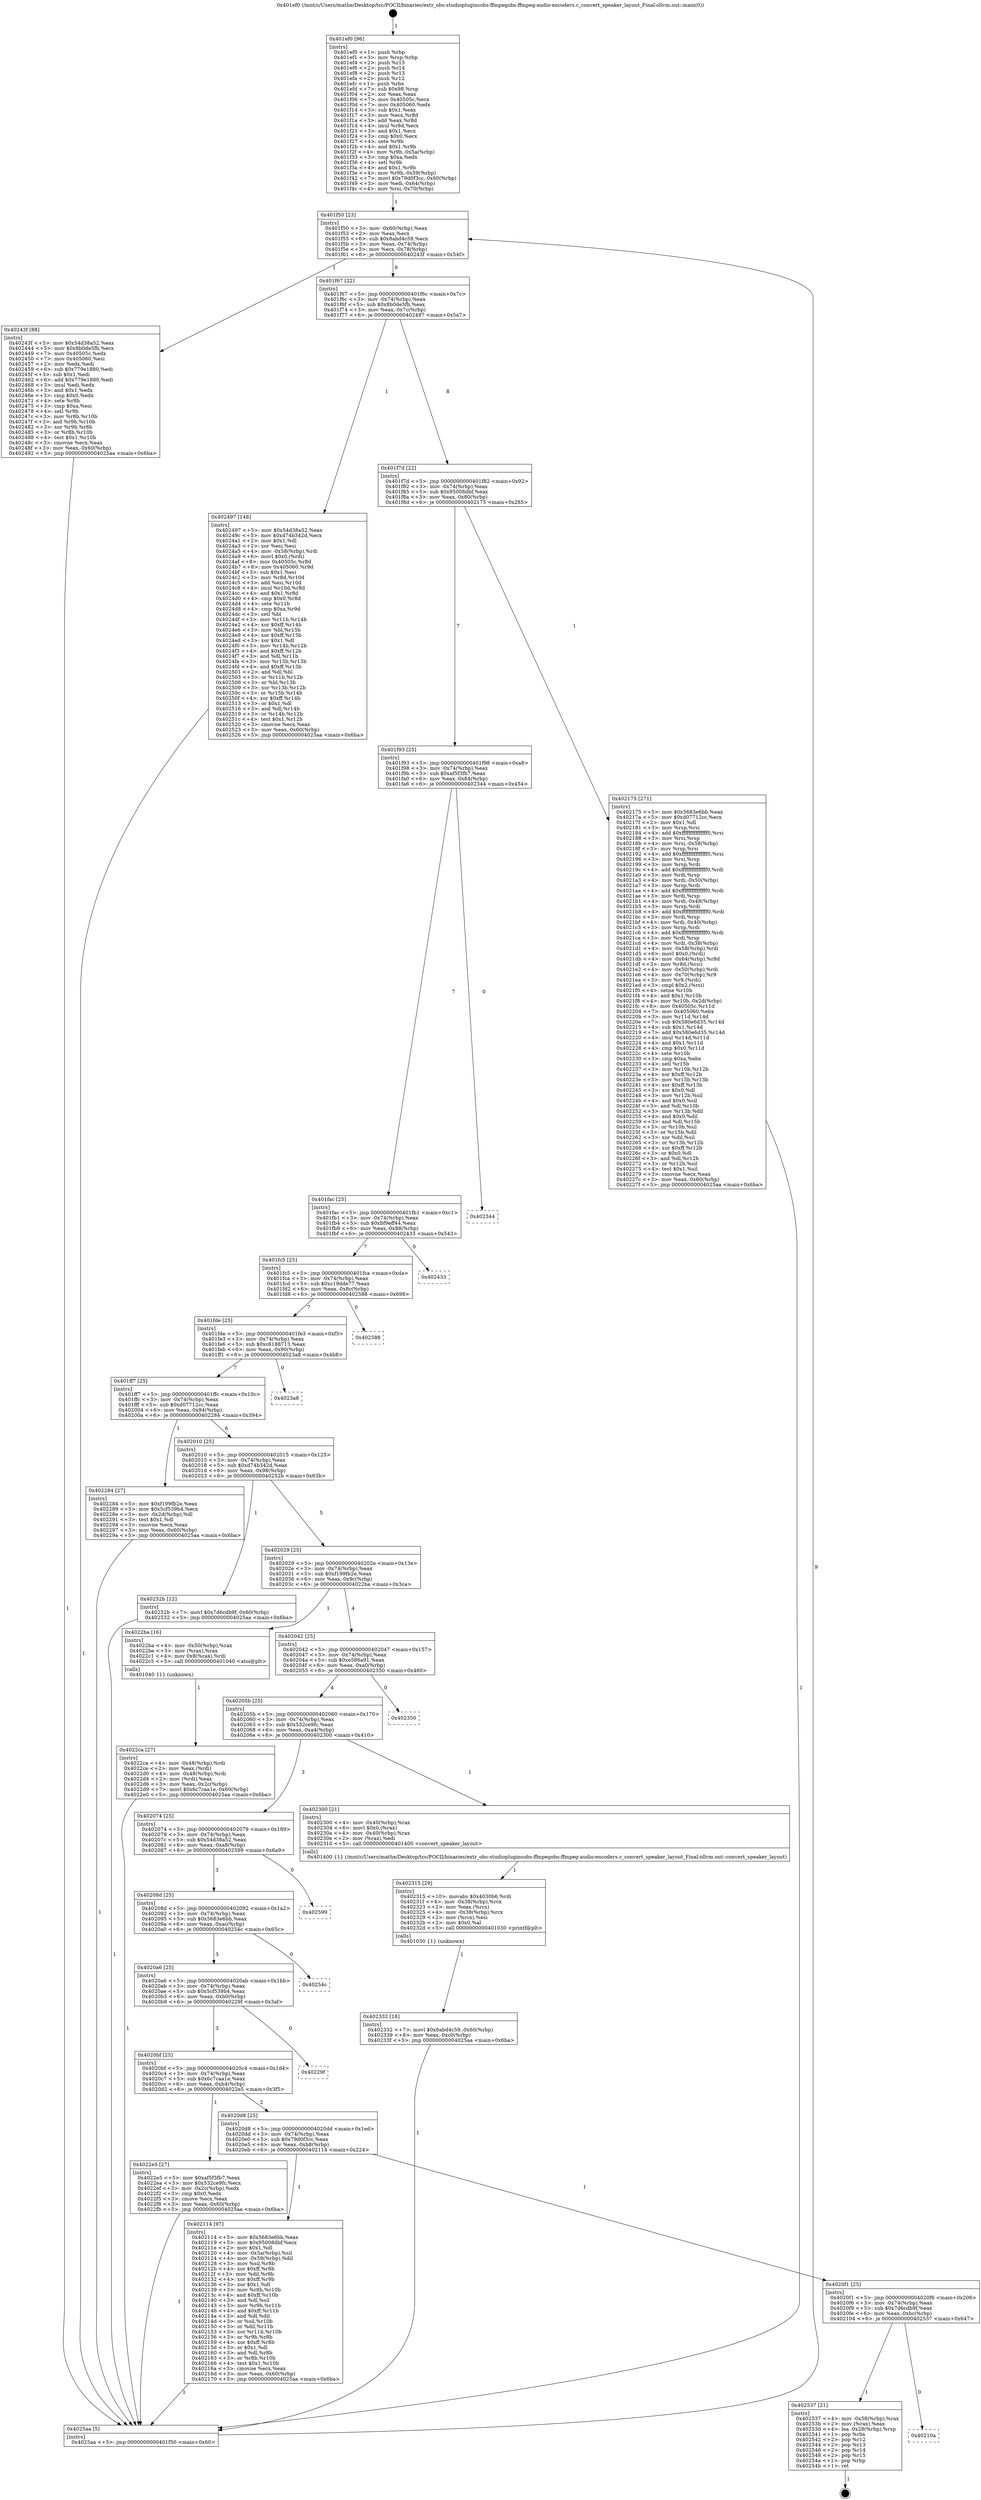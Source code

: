 digraph "0x401ef0" {
  label = "0x401ef0 (/mnt/c/Users/mathe/Desktop/tcc/POCII/binaries/extr_obs-studiopluginsobs-ffmpegobs-ffmpeg-audio-encoders.c_convert_speaker_layout_Final-ollvm.out::main(0))"
  labelloc = "t"
  node[shape=record]

  Entry [label="",width=0.3,height=0.3,shape=circle,fillcolor=black,style=filled]
  "0x401f50" [label="{
     0x401f50 [23]\l
     | [instrs]\l
     &nbsp;&nbsp;0x401f50 \<+3\>: mov -0x60(%rbp),%eax\l
     &nbsp;&nbsp;0x401f53 \<+2\>: mov %eax,%ecx\l
     &nbsp;&nbsp;0x401f55 \<+6\>: sub $0x8abd4c59,%ecx\l
     &nbsp;&nbsp;0x401f5b \<+3\>: mov %eax,-0x74(%rbp)\l
     &nbsp;&nbsp;0x401f5e \<+3\>: mov %ecx,-0x78(%rbp)\l
     &nbsp;&nbsp;0x401f61 \<+6\>: je 000000000040243f \<main+0x54f\>\l
  }"]
  "0x40243f" [label="{
     0x40243f [88]\l
     | [instrs]\l
     &nbsp;&nbsp;0x40243f \<+5\>: mov $0x54d38a52,%eax\l
     &nbsp;&nbsp;0x402444 \<+5\>: mov $0x8b0de5fb,%ecx\l
     &nbsp;&nbsp;0x402449 \<+7\>: mov 0x40505c,%edx\l
     &nbsp;&nbsp;0x402450 \<+7\>: mov 0x405060,%esi\l
     &nbsp;&nbsp;0x402457 \<+2\>: mov %edx,%edi\l
     &nbsp;&nbsp;0x402459 \<+6\>: sub $0x779e1880,%edi\l
     &nbsp;&nbsp;0x40245f \<+3\>: sub $0x1,%edi\l
     &nbsp;&nbsp;0x402462 \<+6\>: add $0x779e1880,%edi\l
     &nbsp;&nbsp;0x402468 \<+3\>: imul %edi,%edx\l
     &nbsp;&nbsp;0x40246b \<+3\>: and $0x1,%edx\l
     &nbsp;&nbsp;0x40246e \<+3\>: cmp $0x0,%edx\l
     &nbsp;&nbsp;0x402471 \<+4\>: sete %r8b\l
     &nbsp;&nbsp;0x402475 \<+3\>: cmp $0xa,%esi\l
     &nbsp;&nbsp;0x402478 \<+4\>: setl %r9b\l
     &nbsp;&nbsp;0x40247c \<+3\>: mov %r8b,%r10b\l
     &nbsp;&nbsp;0x40247f \<+3\>: and %r9b,%r10b\l
     &nbsp;&nbsp;0x402482 \<+3\>: xor %r9b,%r8b\l
     &nbsp;&nbsp;0x402485 \<+3\>: or %r8b,%r10b\l
     &nbsp;&nbsp;0x402488 \<+4\>: test $0x1,%r10b\l
     &nbsp;&nbsp;0x40248c \<+3\>: cmovne %ecx,%eax\l
     &nbsp;&nbsp;0x40248f \<+3\>: mov %eax,-0x60(%rbp)\l
     &nbsp;&nbsp;0x402492 \<+5\>: jmp 00000000004025aa \<main+0x6ba\>\l
  }"]
  "0x401f67" [label="{
     0x401f67 [22]\l
     | [instrs]\l
     &nbsp;&nbsp;0x401f67 \<+5\>: jmp 0000000000401f6c \<main+0x7c\>\l
     &nbsp;&nbsp;0x401f6c \<+3\>: mov -0x74(%rbp),%eax\l
     &nbsp;&nbsp;0x401f6f \<+5\>: sub $0x8b0de5fb,%eax\l
     &nbsp;&nbsp;0x401f74 \<+3\>: mov %eax,-0x7c(%rbp)\l
     &nbsp;&nbsp;0x401f77 \<+6\>: je 0000000000402497 \<main+0x5a7\>\l
  }"]
  Exit [label="",width=0.3,height=0.3,shape=circle,fillcolor=black,style=filled,peripheries=2]
  "0x402497" [label="{
     0x402497 [148]\l
     | [instrs]\l
     &nbsp;&nbsp;0x402497 \<+5\>: mov $0x54d38a52,%eax\l
     &nbsp;&nbsp;0x40249c \<+5\>: mov $0xd74b342d,%ecx\l
     &nbsp;&nbsp;0x4024a1 \<+2\>: mov $0x1,%dl\l
     &nbsp;&nbsp;0x4024a3 \<+2\>: xor %esi,%esi\l
     &nbsp;&nbsp;0x4024a5 \<+4\>: mov -0x58(%rbp),%rdi\l
     &nbsp;&nbsp;0x4024a9 \<+6\>: movl $0x0,(%rdi)\l
     &nbsp;&nbsp;0x4024af \<+8\>: mov 0x40505c,%r8d\l
     &nbsp;&nbsp;0x4024b7 \<+8\>: mov 0x405060,%r9d\l
     &nbsp;&nbsp;0x4024bf \<+3\>: sub $0x1,%esi\l
     &nbsp;&nbsp;0x4024c2 \<+3\>: mov %r8d,%r10d\l
     &nbsp;&nbsp;0x4024c5 \<+3\>: add %esi,%r10d\l
     &nbsp;&nbsp;0x4024c8 \<+4\>: imul %r10d,%r8d\l
     &nbsp;&nbsp;0x4024cc \<+4\>: and $0x1,%r8d\l
     &nbsp;&nbsp;0x4024d0 \<+4\>: cmp $0x0,%r8d\l
     &nbsp;&nbsp;0x4024d4 \<+4\>: sete %r11b\l
     &nbsp;&nbsp;0x4024d8 \<+4\>: cmp $0xa,%r9d\l
     &nbsp;&nbsp;0x4024dc \<+3\>: setl %bl\l
     &nbsp;&nbsp;0x4024df \<+3\>: mov %r11b,%r14b\l
     &nbsp;&nbsp;0x4024e2 \<+4\>: xor $0xff,%r14b\l
     &nbsp;&nbsp;0x4024e6 \<+3\>: mov %bl,%r15b\l
     &nbsp;&nbsp;0x4024e9 \<+4\>: xor $0xff,%r15b\l
     &nbsp;&nbsp;0x4024ed \<+3\>: xor $0x1,%dl\l
     &nbsp;&nbsp;0x4024f0 \<+3\>: mov %r14b,%r12b\l
     &nbsp;&nbsp;0x4024f3 \<+4\>: and $0xff,%r12b\l
     &nbsp;&nbsp;0x4024f7 \<+3\>: and %dl,%r11b\l
     &nbsp;&nbsp;0x4024fa \<+3\>: mov %r15b,%r13b\l
     &nbsp;&nbsp;0x4024fd \<+4\>: and $0xff,%r13b\l
     &nbsp;&nbsp;0x402501 \<+2\>: and %dl,%bl\l
     &nbsp;&nbsp;0x402503 \<+3\>: or %r11b,%r12b\l
     &nbsp;&nbsp;0x402506 \<+3\>: or %bl,%r13b\l
     &nbsp;&nbsp;0x402509 \<+3\>: xor %r13b,%r12b\l
     &nbsp;&nbsp;0x40250c \<+3\>: or %r15b,%r14b\l
     &nbsp;&nbsp;0x40250f \<+4\>: xor $0xff,%r14b\l
     &nbsp;&nbsp;0x402513 \<+3\>: or $0x1,%dl\l
     &nbsp;&nbsp;0x402516 \<+3\>: and %dl,%r14b\l
     &nbsp;&nbsp;0x402519 \<+3\>: or %r14b,%r12b\l
     &nbsp;&nbsp;0x40251c \<+4\>: test $0x1,%r12b\l
     &nbsp;&nbsp;0x402520 \<+3\>: cmovne %ecx,%eax\l
     &nbsp;&nbsp;0x402523 \<+3\>: mov %eax,-0x60(%rbp)\l
     &nbsp;&nbsp;0x402526 \<+5\>: jmp 00000000004025aa \<main+0x6ba\>\l
  }"]
  "0x401f7d" [label="{
     0x401f7d [22]\l
     | [instrs]\l
     &nbsp;&nbsp;0x401f7d \<+5\>: jmp 0000000000401f82 \<main+0x92\>\l
     &nbsp;&nbsp;0x401f82 \<+3\>: mov -0x74(%rbp),%eax\l
     &nbsp;&nbsp;0x401f85 \<+5\>: sub $0x95008dbf,%eax\l
     &nbsp;&nbsp;0x401f8a \<+3\>: mov %eax,-0x80(%rbp)\l
     &nbsp;&nbsp;0x401f8d \<+6\>: je 0000000000402175 \<main+0x285\>\l
  }"]
  "0x40210a" [label="{
     0x40210a\l
  }", style=dashed]
  "0x402175" [label="{
     0x402175 [271]\l
     | [instrs]\l
     &nbsp;&nbsp;0x402175 \<+5\>: mov $0x5683e6bb,%eax\l
     &nbsp;&nbsp;0x40217a \<+5\>: mov $0xd07712cc,%ecx\l
     &nbsp;&nbsp;0x40217f \<+2\>: mov $0x1,%dl\l
     &nbsp;&nbsp;0x402181 \<+3\>: mov %rsp,%rsi\l
     &nbsp;&nbsp;0x402184 \<+4\>: add $0xfffffffffffffff0,%rsi\l
     &nbsp;&nbsp;0x402188 \<+3\>: mov %rsi,%rsp\l
     &nbsp;&nbsp;0x40218b \<+4\>: mov %rsi,-0x58(%rbp)\l
     &nbsp;&nbsp;0x40218f \<+3\>: mov %rsp,%rsi\l
     &nbsp;&nbsp;0x402192 \<+4\>: add $0xfffffffffffffff0,%rsi\l
     &nbsp;&nbsp;0x402196 \<+3\>: mov %rsi,%rsp\l
     &nbsp;&nbsp;0x402199 \<+3\>: mov %rsp,%rdi\l
     &nbsp;&nbsp;0x40219c \<+4\>: add $0xfffffffffffffff0,%rdi\l
     &nbsp;&nbsp;0x4021a0 \<+3\>: mov %rdi,%rsp\l
     &nbsp;&nbsp;0x4021a3 \<+4\>: mov %rdi,-0x50(%rbp)\l
     &nbsp;&nbsp;0x4021a7 \<+3\>: mov %rsp,%rdi\l
     &nbsp;&nbsp;0x4021aa \<+4\>: add $0xfffffffffffffff0,%rdi\l
     &nbsp;&nbsp;0x4021ae \<+3\>: mov %rdi,%rsp\l
     &nbsp;&nbsp;0x4021b1 \<+4\>: mov %rdi,-0x48(%rbp)\l
     &nbsp;&nbsp;0x4021b5 \<+3\>: mov %rsp,%rdi\l
     &nbsp;&nbsp;0x4021b8 \<+4\>: add $0xfffffffffffffff0,%rdi\l
     &nbsp;&nbsp;0x4021bc \<+3\>: mov %rdi,%rsp\l
     &nbsp;&nbsp;0x4021bf \<+4\>: mov %rdi,-0x40(%rbp)\l
     &nbsp;&nbsp;0x4021c3 \<+3\>: mov %rsp,%rdi\l
     &nbsp;&nbsp;0x4021c6 \<+4\>: add $0xfffffffffffffff0,%rdi\l
     &nbsp;&nbsp;0x4021ca \<+3\>: mov %rdi,%rsp\l
     &nbsp;&nbsp;0x4021cd \<+4\>: mov %rdi,-0x38(%rbp)\l
     &nbsp;&nbsp;0x4021d1 \<+4\>: mov -0x58(%rbp),%rdi\l
     &nbsp;&nbsp;0x4021d5 \<+6\>: movl $0x0,(%rdi)\l
     &nbsp;&nbsp;0x4021db \<+4\>: mov -0x64(%rbp),%r8d\l
     &nbsp;&nbsp;0x4021df \<+3\>: mov %r8d,(%rsi)\l
     &nbsp;&nbsp;0x4021e2 \<+4\>: mov -0x50(%rbp),%rdi\l
     &nbsp;&nbsp;0x4021e6 \<+4\>: mov -0x70(%rbp),%r9\l
     &nbsp;&nbsp;0x4021ea \<+3\>: mov %r9,(%rdi)\l
     &nbsp;&nbsp;0x4021ed \<+3\>: cmpl $0x2,(%rsi)\l
     &nbsp;&nbsp;0x4021f0 \<+4\>: setne %r10b\l
     &nbsp;&nbsp;0x4021f4 \<+4\>: and $0x1,%r10b\l
     &nbsp;&nbsp;0x4021f8 \<+4\>: mov %r10b,-0x2d(%rbp)\l
     &nbsp;&nbsp;0x4021fc \<+8\>: mov 0x40505c,%r11d\l
     &nbsp;&nbsp;0x402204 \<+7\>: mov 0x405060,%ebx\l
     &nbsp;&nbsp;0x40220b \<+3\>: mov %r11d,%r14d\l
     &nbsp;&nbsp;0x40220e \<+7\>: sub $0x580e6d35,%r14d\l
     &nbsp;&nbsp;0x402215 \<+4\>: sub $0x1,%r14d\l
     &nbsp;&nbsp;0x402219 \<+7\>: add $0x580e6d35,%r14d\l
     &nbsp;&nbsp;0x402220 \<+4\>: imul %r14d,%r11d\l
     &nbsp;&nbsp;0x402224 \<+4\>: and $0x1,%r11d\l
     &nbsp;&nbsp;0x402228 \<+4\>: cmp $0x0,%r11d\l
     &nbsp;&nbsp;0x40222c \<+4\>: sete %r10b\l
     &nbsp;&nbsp;0x402230 \<+3\>: cmp $0xa,%ebx\l
     &nbsp;&nbsp;0x402233 \<+4\>: setl %r15b\l
     &nbsp;&nbsp;0x402237 \<+3\>: mov %r10b,%r12b\l
     &nbsp;&nbsp;0x40223a \<+4\>: xor $0xff,%r12b\l
     &nbsp;&nbsp;0x40223e \<+3\>: mov %r15b,%r13b\l
     &nbsp;&nbsp;0x402241 \<+4\>: xor $0xff,%r13b\l
     &nbsp;&nbsp;0x402245 \<+3\>: xor $0x0,%dl\l
     &nbsp;&nbsp;0x402248 \<+3\>: mov %r12b,%sil\l
     &nbsp;&nbsp;0x40224b \<+4\>: and $0x0,%sil\l
     &nbsp;&nbsp;0x40224f \<+3\>: and %dl,%r10b\l
     &nbsp;&nbsp;0x402252 \<+3\>: mov %r13b,%dil\l
     &nbsp;&nbsp;0x402255 \<+4\>: and $0x0,%dil\l
     &nbsp;&nbsp;0x402259 \<+3\>: and %dl,%r15b\l
     &nbsp;&nbsp;0x40225c \<+3\>: or %r10b,%sil\l
     &nbsp;&nbsp;0x40225f \<+3\>: or %r15b,%dil\l
     &nbsp;&nbsp;0x402262 \<+3\>: xor %dil,%sil\l
     &nbsp;&nbsp;0x402265 \<+3\>: or %r13b,%r12b\l
     &nbsp;&nbsp;0x402268 \<+4\>: xor $0xff,%r12b\l
     &nbsp;&nbsp;0x40226c \<+3\>: or $0x0,%dl\l
     &nbsp;&nbsp;0x40226f \<+3\>: and %dl,%r12b\l
     &nbsp;&nbsp;0x402272 \<+3\>: or %r12b,%sil\l
     &nbsp;&nbsp;0x402275 \<+4\>: test $0x1,%sil\l
     &nbsp;&nbsp;0x402279 \<+3\>: cmovne %ecx,%eax\l
     &nbsp;&nbsp;0x40227c \<+3\>: mov %eax,-0x60(%rbp)\l
     &nbsp;&nbsp;0x40227f \<+5\>: jmp 00000000004025aa \<main+0x6ba\>\l
  }"]
  "0x401f93" [label="{
     0x401f93 [25]\l
     | [instrs]\l
     &nbsp;&nbsp;0x401f93 \<+5\>: jmp 0000000000401f98 \<main+0xa8\>\l
     &nbsp;&nbsp;0x401f98 \<+3\>: mov -0x74(%rbp),%eax\l
     &nbsp;&nbsp;0x401f9b \<+5\>: sub $0xaf5f3fb7,%eax\l
     &nbsp;&nbsp;0x401fa0 \<+6\>: mov %eax,-0x84(%rbp)\l
     &nbsp;&nbsp;0x401fa6 \<+6\>: je 0000000000402344 \<main+0x454\>\l
  }"]
  "0x402537" [label="{
     0x402537 [21]\l
     | [instrs]\l
     &nbsp;&nbsp;0x402537 \<+4\>: mov -0x58(%rbp),%rax\l
     &nbsp;&nbsp;0x40253b \<+2\>: mov (%rax),%eax\l
     &nbsp;&nbsp;0x40253d \<+4\>: lea -0x28(%rbp),%rsp\l
     &nbsp;&nbsp;0x402541 \<+1\>: pop %rbx\l
     &nbsp;&nbsp;0x402542 \<+2\>: pop %r12\l
     &nbsp;&nbsp;0x402544 \<+2\>: pop %r13\l
     &nbsp;&nbsp;0x402546 \<+2\>: pop %r14\l
     &nbsp;&nbsp;0x402548 \<+2\>: pop %r15\l
     &nbsp;&nbsp;0x40254a \<+1\>: pop %rbp\l
     &nbsp;&nbsp;0x40254b \<+1\>: ret\l
  }"]
  "0x402344" [label="{
     0x402344\l
  }", style=dashed]
  "0x401fac" [label="{
     0x401fac [25]\l
     | [instrs]\l
     &nbsp;&nbsp;0x401fac \<+5\>: jmp 0000000000401fb1 \<main+0xc1\>\l
     &nbsp;&nbsp;0x401fb1 \<+3\>: mov -0x74(%rbp),%eax\l
     &nbsp;&nbsp;0x401fb4 \<+5\>: sub $0xbf9eff44,%eax\l
     &nbsp;&nbsp;0x401fb9 \<+6\>: mov %eax,-0x88(%rbp)\l
     &nbsp;&nbsp;0x401fbf \<+6\>: je 0000000000402433 \<main+0x543\>\l
  }"]
  "0x402332" [label="{
     0x402332 [18]\l
     | [instrs]\l
     &nbsp;&nbsp;0x402332 \<+7\>: movl $0x8abd4c59,-0x60(%rbp)\l
     &nbsp;&nbsp;0x402339 \<+6\>: mov %eax,-0xc0(%rbp)\l
     &nbsp;&nbsp;0x40233f \<+5\>: jmp 00000000004025aa \<main+0x6ba\>\l
  }"]
  "0x402433" [label="{
     0x402433\l
  }", style=dashed]
  "0x401fc5" [label="{
     0x401fc5 [25]\l
     | [instrs]\l
     &nbsp;&nbsp;0x401fc5 \<+5\>: jmp 0000000000401fca \<main+0xda\>\l
     &nbsp;&nbsp;0x401fca \<+3\>: mov -0x74(%rbp),%eax\l
     &nbsp;&nbsp;0x401fcd \<+5\>: sub $0xc19dde77,%eax\l
     &nbsp;&nbsp;0x401fd2 \<+6\>: mov %eax,-0x8c(%rbp)\l
     &nbsp;&nbsp;0x401fd8 \<+6\>: je 0000000000402588 \<main+0x698\>\l
  }"]
  "0x402315" [label="{
     0x402315 [29]\l
     | [instrs]\l
     &nbsp;&nbsp;0x402315 \<+10\>: movabs $0x4030b6,%rdi\l
     &nbsp;&nbsp;0x40231f \<+4\>: mov -0x38(%rbp),%rcx\l
     &nbsp;&nbsp;0x402323 \<+2\>: mov %eax,(%rcx)\l
     &nbsp;&nbsp;0x402325 \<+4\>: mov -0x38(%rbp),%rcx\l
     &nbsp;&nbsp;0x402329 \<+2\>: mov (%rcx),%esi\l
     &nbsp;&nbsp;0x40232b \<+2\>: mov $0x0,%al\l
     &nbsp;&nbsp;0x40232d \<+5\>: call 0000000000401030 \<printf@plt\>\l
     | [calls]\l
     &nbsp;&nbsp;0x401030 \{1\} (unknown)\l
  }"]
  "0x402588" [label="{
     0x402588\l
  }", style=dashed]
  "0x401fde" [label="{
     0x401fde [25]\l
     | [instrs]\l
     &nbsp;&nbsp;0x401fde \<+5\>: jmp 0000000000401fe3 \<main+0xf3\>\l
     &nbsp;&nbsp;0x401fe3 \<+3\>: mov -0x74(%rbp),%eax\l
     &nbsp;&nbsp;0x401fe6 \<+5\>: sub $0xc6188713,%eax\l
     &nbsp;&nbsp;0x401feb \<+6\>: mov %eax,-0x90(%rbp)\l
     &nbsp;&nbsp;0x401ff1 \<+6\>: je 00000000004023a8 \<main+0x4b8\>\l
  }"]
  "0x4022ca" [label="{
     0x4022ca [27]\l
     | [instrs]\l
     &nbsp;&nbsp;0x4022ca \<+4\>: mov -0x48(%rbp),%rdi\l
     &nbsp;&nbsp;0x4022ce \<+2\>: mov %eax,(%rdi)\l
     &nbsp;&nbsp;0x4022d0 \<+4\>: mov -0x48(%rbp),%rdi\l
     &nbsp;&nbsp;0x4022d4 \<+2\>: mov (%rdi),%eax\l
     &nbsp;&nbsp;0x4022d6 \<+3\>: mov %eax,-0x2c(%rbp)\l
     &nbsp;&nbsp;0x4022d9 \<+7\>: movl $0x6c7caa1e,-0x60(%rbp)\l
     &nbsp;&nbsp;0x4022e0 \<+5\>: jmp 00000000004025aa \<main+0x6ba\>\l
  }"]
  "0x4023a8" [label="{
     0x4023a8\l
  }", style=dashed]
  "0x401ff7" [label="{
     0x401ff7 [25]\l
     | [instrs]\l
     &nbsp;&nbsp;0x401ff7 \<+5\>: jmp 0000000000401ffc \<main+0x10c\>\l
     &nbsp;&nbsp;0x401ffc \<+3\>: mov -0x74(%rbp),%eax\l
     &nbsp;&nbsp;0x401fff \<+5\>: sub $0xd07712cc,%eax\l
     &nbsp;&nbsp;0x402004 \<+6\>: mov %eax,-0x94(%rbp)\l
     &nbsp;&nbsp;0x40200a \<+6\>: je 0000000000402284 \<main+0x394\>\l
  }"]
  "0x401ef0" [label="{
     0x401ef0 [96]\l
     | [instrs]\l
     &nbsp;&nbsp;0x401ef0 \<+1\>: push %rbp\l
     &nbsp;&nbsp;0x401ef1 \<+3\>: mov %rsp,%rbp\l
     &nbsp;&nbsp;0x401ef4 \<+2\>: push %r15\l
     &nbsp;&nbsp;0x401ef6 \<+2\>: push %r14\l
     &nbsp;&nbsp;0x401ef8 \<+2\>: push %r13\l
     &nbsp;&nbsp;0x401efa \<+2\>: push %r12\l
     &nbsp;&nbsp;0x401efc \<+1\>: push %rbx\l
     &nbsp;&nbsp;0x401efd \<+7\>: sub $0x98,%rsp\l
     &nbsp;&nbsp;0x401f04 \<+2\>: xor %eax,%eax\l
     &nbsp;&nbsp;0x401f06 \<+7\>: mov 0x40505c,%ecx\l
     &nbsp;&nbsp;0x401f0d \<+7\>: mov 0x405060,%edx\l
     &nbsp;&nbsp;0x401f14 \<+3\>: sub $0x1,%eax\l
     &nbsp;&nbsp;0x401f17 \<+3\>: mov %ecx,%r8d\l
     &nbsp;&nbsp;0x401f1a \<+3\>: add %eax,%r8d\l
     &nbsp;&nbsp;0x401f1d \<+4\>: imul %r8d,%ecx\l
     &nbsp;&nbsp;0x401f21 \<+3\>: and $0x1,%ecx\l
     &nbsp;&nbsp;0x401f24 \<+3\>: cmp $0x0,%ecx\l
     &nbsp;&nbsp;0x401f27 \<+4\>: sete %r9b\l
     &nbsp;&nbsp;0x401f2b \<+4\>: and $0x1,%r9b\l
     &nbsp;&nbsp;0x401f2f \<+4\>: mov %r9b,-0x5a(%rbp)\l
     &nbsp;&nbsp;0x401f33 \<+3\>: cmp $0xa,%edx\l
     &nbsp;&nbsp;0x401f36 \<+4\>: setl %r9b\l
     &nbsp;&nbsp;0x401f3a \<+4\>: and $0x1,%r9b\l
     &nbsp;&nbsp;0x401f3e \<+4\>: mov %r9b,-0x59(%rbp)\l
     &nbsp;&nbsp;0x401f42 \<+7\>: movl $0x79d0f3cc,-0x60(%rbp)\l
     &nbsp;&nbsp;0x401f49 \<+3\>: mov %edi,-0x64(%rbp)\l
     &nbsp;&nbsp;0x401f4c \<+4\>: mov %rsi,-0x70(%rbp)\l
  }"]
  "0x402284" [label="{
     0x402284 [27]\l
     | [instrs]\l
     &nbsp;&nbsp;0x402284 \<+5\>: mov $0xf199fb2e,%eax\l
     &nbsp;&nbsp;0x402289 \<+5\>: mov $0x5cf539b4,%ecx\l
     &nbsp;&nbsp;0x40228e \<+3\>: mov -0x2d(%rbp),%dl\l
     &nbsp;&nbsp;0x402291 \<+3\>: test $0x1,%dl\l
     &nbsp;&nbsp;0x402294 \<+3\>: cmovne %ecx,%eax\l
     &nbsp;&nbsp;0x402297 \<+3\>: mov %eax,-0x60(%rbp)\l
     &nbsp;&nbsp;0x40229a \<+5\>: jmp 00000000004025aa \<main+0x6ba\>\l
  }"]
  "0x402010" [label="{
     0x402010 [25]\l
     | [instrs]\l
     &nbsp;&nbsp;0x402010 \<+5\>: jmp 0000000000402015 \<main+0x125\>\l
     &nbsp;&nbsp;0x402015 \<+3\>: mov -0x74(%rbp),%eax\l
     &nbsp;&nbsp;0x402018 \<+5\>: sub $0xd74b342d,%eax\l
     &nbsp;&nbsp;0x40201d \<+6\>: mov %eax,-0x98(%rbp)\l
     &nbsp;&nbsp;0x402023 \<+6\>: je 000000000040252b \<main+0x63b\>\l
  }"]
  "0x4025aa" [label="{
     0x4025aa [5]\l
     | [instrs]\l
     &nbsp;&nbsp;0x4025aa \<+5\>: jmp 0000000000401f50 \<main+0x60\>\l
  }"]
  "0x40252b" [label="{
     0x40252b [12]\l
     | [instrs]\l
     &nbsp;&nbsp;0x40252b \<+7\>: movl $0x7d6cdb9f,-0x60(%rbp)\l
     &nbsp;&nbsp;0x402532 \<+5\>: jmp 00000000004025aa \<main+0x6ba\>\l
  }"]
  "0x402029" [label="{
     0x402029 [25]\l
     | [instrs]\l
     &nbsp;&nbsp;0x402029 \<+5\>: jmp 000000000040202e \<main+0x13e\>\l
     &nbsp;&nbsp;0x40202e \<+3\>: mov -0x74(%rbp),%eax\l
     &nbsp;&nbsp;0x402031 \<+5\>: sub $0xf199fb2e,%eax\l
     &nbsp;&nbsp;0x402036 \<+6\>: mov %eax,-0x9c(%rbp)\l
     &nbsp;&nbsp;0x40203c \<+6\>: je 00000000004022ba \<main+0x3ca\>\l
  }"]
  "0x4020f1" [label="{
     0x4020f1 [25]\l
     | [instrs]\l
     &nbsp;&nbsp;0x4020f1 \<+5\>: jmp 00000000004020f6 \<main+0x206\>\l
     &nbsp;&nbsp;0x4020f6 \<+3\>: mov -0x74(%rbp),%eax\l
     &nbsp;&nbsp;0x4020f9 \<+5\>: sub $0x7d6cdb9f,%eax\l
     &nbsp;&nbsp;0x4020fe \<+6\>: mov %eax,-0xbc(%rbp)\l
     &nbsp;&nbsp;0x402104 \<+6\>: je 0000000000402537 \<main+0x647\>\l
  }"]
  "0x4022ba" [label="{
     0x4022ba [16]\l
     | [instrs]\l
     &nbsp;&nbsp;0x4022ba \<+4\>: mov -0x50(%rbp),%rax\l
     &nbsp;&nbsp;0x4022be \<+3\>: mov (%rax),%rax\l
     &nbsp;&nbsp;0x4022c1 \<+4\>: mov 0x8(%rax),%rdi\l
     &nbsp;&nbsp;0x4022c5 \<+5\>: call 0000000000401040 \<atoi@plt\>\l
     | [calls]\l
     &nbsp;&nbsp;0x401040 \{1\} (unknown)\l
  }"]
  "0x402042" [label="{
     0x402042 [25]\l
     | [instrs]\l
     &nbsp;&nbsp;0x402042 \<+5\>: jmp 0000000000402047 \<main+0x157\>\l
     &nbsp;&nbsp;0x402047 \<+3\>: mov -0x74(%rbp),%eax\l
     &nbsp;&nbsp;0x40204a \<+5\>: sub $0xe586a91,%eax\l
     &nbsp;&nbsp;0x40204f \<+6\>: mov %eax,-0xa0(%rbp)\l
     &nbsp;&nbsp;0x402055 \<+6\>: je 0000000000402350 \<main+0x460\>\l
  }"]
  "0x402114" [label="{
     0x402114 [97]\l
     | [instrs]\l
     &nbsp;&nbsp;0x402114 \<+5\>: mov $0x5683e6bb,%eax\l
     &nbsp;&nbsp;0x402119 \<+5\>: mov $0x95008dbf,%ecx\l
     &nbsp;&nbsp;0x40211e \<+2\>: mov $0x1,%dl\l
     &nbsp;&nbsp;0x402120 \<+4\>: mov -0x5a(%rbp),%sil\l
     &nbsp;&nbsp;0x402124 \<+4\>: mov -0x59(%rbp),%dil\l
     &nbsp;&nbsp;0x402128 \<+3\>: mov %sil,%r8b\l
     &nbsp;&nbsp;0x40212b \<+4\>: xor $0xff,%r8b\l
     &nbsp;&nbsp;0x40212f \<+3\>: mov %dil,%r9b\l
     &nbsp;&nbsp;0x402132 \<+4\>: xor $0xff,%r9b\l
     &nbsp;&nbsp;0x402136 \<+3\>: xor $0x1,%dl\l
     &nbsp;&nbsp;0x402139 \<+3\>: mov %r8b,%r10b\l
     &nbsp;&nbsp;0x40213c \<+4\>: and $0xff,%r10b\l
     &nbsp;&nbsp;0x402140 \<+3\>: and %dl,%sil\l
     &nbsp;&nbsp;0x402143 \<+3\>: mov %r9b,%r11b\l
     &nbsp;&nbsp;0x402146 \<+4\>: and $0xff,%r11b\l
     &nbsp;&nbsp;0x40214a \<+3\>: and %dl,%dil\l
     &nbsp;&nbsp;0x40214d \<+3\>: or %sil,%r10b\l
     &nbsp;&nbsp;0x402150 \<+3\>: or %dil,%r11b\l
     &nbsp;&nbsp;0x402153 \<+3\>: xor %r11b,%r10b\l
     &nbsp;&nbsp;0x402156 \<+3\>: or %r9b,%r8b\l
     &nbsp;&nbsp;0x402159 \<+4\>: xor $0xff,%r8b\l
     &nbsp;&nbsp;0x40215d \<+3\>: or $0x1,%dl\l
     &nbsp;&nbsp;0x402160 \<+3\>: and %dl,%r8b\l
     &nbsp;&nbsp;0x402163 \<+3\>: or %r8b,%r10b\l
     &nbsp;&nbsp;0x402166 \<+4\>: test $0x1,%r10b\l
     &nbsp;&nbsp;0x40216a \<+3\>: cmovne %ecx,%eax\l
     &nbsp;&nbsp;0x40216d \<+3\>: mov %eax,-0x60(%rbp)\l
     &nbsp;&nbsp;0x402170 \<+5\>: jmp 00000000004025aa \<main+0x6ba\>\l
  }"]
  "0x402350" [label="{
     0x402350\l
  }", style=dashed]
  "0x40205b" [label="{
     0x40205b [25]\l
     | [instrs]\l
     &nbsp;&nbsp;0x40205b \<+5\>: jmp 0000000000402060 \<main+0x170\>\l
     &nbsp;&nbsp;0x402060 \<+3\>: mov -0x74(%rbp),%eax\l
     &nbsp;&nbsp;0x402063 \<+5\>: sub $0x532ce9fc,%eax\l
     &nbsp;&nbsp;0x402068 \<+6\>: mov %eax,-0xa4(%rbp)\l
     &nbsp;&nbsp;0x40206e \<+6\>: je 0000000000402300 \<main+0x410\>\l
  }"]
  "0x4020d8" [label="{
     0x4020d8 [25]\l
     | [instrs]\l
     &nbsp;&nbsp;0x4020d8 \<+5\>: jmp 00000000004020dd \<main+0x1ed\>\l
     &nbsp;&nbsp;0x4020dd \<+3\>: mov -0x74(%rbp),%eax\l
     &nbsp;&nbsp;0x4020e0 \<+5\>: sub $0x79d0f3cc,%eax\l
     &nbsp;&nbsp;0x4020e5 \<+6\>: mov %eax,-0xb8(%rbp)\l
     &nbsp;&nbsp;0x4020eb \<+6\>: je 0000000000402114 \<main+0x224\>\l
  }"]
  "0x402300" [label="{
     0x402300 [21]\l
     | [instrs]\l
     &nbsp;&nbsp;0x402300 \<+4\>: mov -0x40(%rbp),%rax\l
     &nbsp;&nbsp;0x402304 \<+6\>: movl $0x0,(%rax)\l
     &nbsp;&nbsp;0x40230a \<+4\>: mov -0x40(%rbp),%rax\l
     &nbsp;&nbsp;0x40230e \<+2\>: mov (%rax),%edi\l
     &nbsp;&nbsp;0x402310 \<+5\>: call 0000000000401400 \<convert_speaker_layout\>\l
     | [calls]\l
     &nbsp;&nbsp;0x401400 \{1\} (/mnt/c/Users/mathe/Desktop/tcc/POCII/binaries/extr_obs-studiopluginsobs-ffmpegobs-ffmpeg-audio-encoders.c_convert_speaker_layout_Final-ollvm.out::convert_speaker_layout)\l
  }"]
  "0x402074" [label="{
     0x402074 [25]\l
     | [instrs]\l
     &nbsp;&nbsp;0x402074 \<+5\>: jmp 0000000000402079 \<main+0x189\>\l
     &nbsp;&nbsp;0x402079 \<+3\>: mov -0x74(%rbp),%eax\l
     &nbsp;&nbsp;0x40207c \<+5\>: sub $0x54d38a52,%eax\l
     &nbsp;&nbsp;0x402081 \<+6\>: mov %eax,-0xa8(%rbp)\l
     &nbsp;&nbsp;0x402087 \<+6\>: je 0000000000402599 \<main+0x6a9\>\l
  }"]
  "0x4022e5" [label="{
     0x4022e5 [27]\l
     | [instrs]\l
     &nbsp;&nbsp;0x4022e5 \<+5\>: mov $0xaf5f3fb7,%eax\l
     &nbsp;&nbsp;0x4022ea \<+5\>: mov $0x532ce9fc,%ecx\l
     &nbsp;&nbsp;0x4022ef \<+3\>: mov -0x2c(%rbp),%edx\l
     &nbsp;&nbsp;0x4022f2 \<+3\>: cmp $0x0,%edx\l
     &nbsp;&nbsp;0x4022f5 \<+3\>: cmove %ecx,%eax\l
     &nbsp;&nbsp;0x4022f8 \<+3\>: mov %eax,-0x60(%rbp)\l
     &nbsp;&nbsp;0x4022fb \<+5\>: jmp 00000000004025aa \<main+0x6ba\>\l
  }"]
  "0x402599" [label="{
     0x402599\l
  }", style=dashed]
  "0x40208d" [label="{
     0x40208d [25]\l
     | [instrs]\l
     &nbsp;&nbsp;0x40208d \<+5\>: jmp 0000000000402092 \<main+0x1a2\>\l
     &nbsp;&nbsp;0x402092 \<+3\>: mov -0x74(%rbp),%eax\l
     &nbsp;&nbsp;0x402095 \<+5\>: sub $0x5683e6bb,%eax\l
     &nbsp;&nbsp;0x40209a \<+6\>: mov %eax,-0xac(%rbp)\l
     &nbsp;&nbsp;0x4020a0 \<+6\>: je 000000000040254c \<main+0x65c\>\l
  }"]
  "0x4020bf" [label="{
     0x4020bf [25]\l
     | [instrs]\l
     &nbsp;&nbsp;0x4020bf \<+5\>: jmp 00000000004020c4 \<main+0x1d4\>\l
     &nbsp;&nbsp;0x4020c4 \<+3\>: mov -0x74(%rbp),%eax\l
     &nbsp;&nbsp;0x4020c7 \<+5\>: sub $0x6c7caa1e,%eax\l
     &nbsp;&nbsp;0x4020cc \<+6\>: mov %eax,-0xb4(%rbp)\l
     &nbsp;&nbsp;0x4020d2 \<+6\>: je 00000000004022e5 \<main+0x3f5\>\l
  }"]
  "0x40254c" [label="{
     0x40254c\l
  }", style=dashed]
  "0x4020a6" [label="{
     0x4020a6 [25]\l
     | [instrs]\l
     &nbsp;&nbsp;0x4020a6 \<+5\>: jmp 00000000004020ab \<main+0x1bb\>\l
     &nbsp;&nbsp;0x4020ab \<+3\>: mov -0x74(%rbp),%eax\l
     &nbsp;&nbsp;0x4020ae \<+5\>: sub $0x5cf539b4,%eax\l
     &nbsp;&nbsp;0x4020b3 \<+6\>: mov %eax,-0xb0(%rbp)\l
     &nbsp;&nbsp;0x4020b9 \<+6\>: je 000000000040229f \<main+0x3af\>\l
  }"]
  "0x40229f" [label="{
     0x40229f\l
  }", style=dashed]
  Entry -> "0x401ef0" [label=" 1"]
  "0x401f50" -> "0x40243f" [label=" 1"]
  "0x401f50" -> "0x401f67" [label=" 9"]
  "0x402537" -> Exit [label=" 1"]
  "0x401f67" -> "0x402497" [label=" 1"]
  "0x401f67" -> "0x401f7d" [label=" 8"]
  "0x4020f1" -> "0x40210a" [label=" 0"]
  "0x401f7d" -> "0x402175" [label=" 1"]
  "0x401f7d" -> "0x401f93" [label=" 7"]
  "0x4020f1" -> "0x402537" [label=" 1"]
  "0x401f93" -> "0x402344" [label=" 0"]
  "0x401f93" -> "0x401fac" [label=" 7"]
  "0x40252b" -> "0x4025aa" [label=" 1"]
  "0x401fac" -> "0x402433" [label=" 0"]
  "0x401fac" -> "0x401fc5" [label=" 7"]
  "0x402497" -> "0x4025aa" [label=" 1"]
  "0x401fc5" -> "0x402588" [label=" 0"]
  "0x401fc5" -> "0x401fde" [label=" 7"]
  "0x40243f" -> "0x4025aa" [label=" 1"]
  "0x401fde" -> "0x4023a8" [label=" 0"]
  "0x401fde" -> "0x401ff7" [label=" 7"]
  "0x402332" -> "0x4025aa" [label=" 1"]
  "0x401ff7" -> "0x402284" [label=" 1"]
  "0x401ff7" -> "0x402010" [label=" 6"]
  "0x402300" -> "0x402315" [label=" 1"]
  "0x402010" -> "0x40252b" [label=" 1"]
  "0x402010" -> "0x402029" [label=" 5"]
  "0x4022e5" -> "0x4025aa" [label=" 1"]
  "0x402029" -> "0x4022ba" [label=" 1"]
  "0x402029" -> "0x402042" [label=" 4"]
  "0x4022ca" -> "0x4025aa" [label=" 1"]
  "0x402042" -> "0x402350" [label=" 0"]
  "0x402042" -> "0x40205b" [label=" 4"]
  "0x4022ba" -> "0x4022ca" [label=" 1"]
  "0x40205b" -> "0x402300" [label=" 1"]
  "0x40205b" -> "0x402074" [label=" 3"]
  "0x402175" -> "0x4025aa" [label=" 1"]
  "0x402074" -> "0x402599" [label=" 0"]
  "0x402074" -> "0x40208d" [label=" 3"]
  "0x402315" -> "0x402332" [label=" 1"]
  "0x40208d" -> "0x40254c" [label=" 0"]
  "0x40208d" -> "0x4020a6" [label=" 3"]
  "0x401ef0" -> "0x401f50" [label=" 1"]
  "0x4020a6" -> "0x40229f" [label=" 0"]
  "0x4020a6" -> "0x4020bf" [label=" 3"]
  "0x4025aa" -> "0x401f50" [label=" 9"]
  "0x4020bf" -> "0x4022e5" [label=" 1"]
  "0x4020bf" -> "0x4020d8" [label=" 2"]
  "0x402284" -> "0x4025aa" [label=" 1"]
  "0x4020d8" -> "0x402114" [label=" 1"]
  "0x4020d8" -> "0x4020f1" [label=" 1"]
  "0x402114" -> "0x4025aa" [label=" 1"]
}
